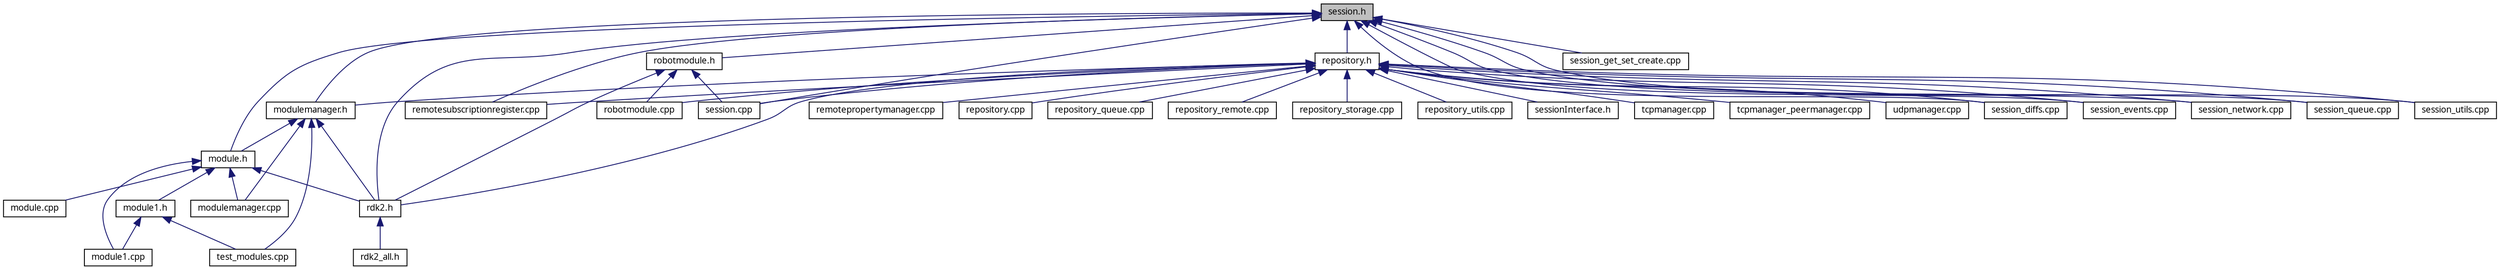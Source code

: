 digraph G
{
  edge [fontname="FreeSans.ttf",fontsize=10,labelfontname="FreeSans.ttf",labelfontsize=10];
  node [fontname="FreeSans.ttf",fontsize=10,shape=record];
  Node1 [label="session.h",height=0.2,width=0.4,color="black", fillcolor="grey75", style="filled" fontcolor="black"];
  Node1 -> Node2 [dir=back,color="midnightblue",fontsize=10,style="solid",fontname="FreeSans.ttf"];
  Node2 [label="module.h",height=0.2,width=0.4,color="black", fillcolor="white", style="filled",URL="$module_8h.html"];
  Node2 -> Node3 [dir=back,color="midnightblue",fontsize=10,style="solid",fontname="FreeSans.ttf"];
  Node3 [label="module.cpp",height=0.2,width=0.4,color="black", fillcolor="white", style="filled",URL="$module_8cpp-source.html"];
  Node2 -> Node4 [dir=back,color="midnightblue",fontsize=10,style="solid",fontname="FreeSans.ttf"];
  Node4 [label="modulemanager.cpp",height=0.2,width=0.4,color="black", fillcolor="white", style="filled",URL="$modulemanager_8cpp-source.html"];
  Node2 -> Node5 [dir=back,color="midnightblue",fontsize=10,style="solid",fontname="FreeSans.ttf"];
  Node5 [label="rdk2.h",height=0.2,width=0.4,color="black", fillcolor="white", style="filled",URL="$rdk2_8h-source.html"];
  Node5 -> Node6 [dir=back,color="midnightblue",fontsize=10,style="solid",fontname="FreeSans.ttf"];
  Node6 [label="rdk2_all.h",height=0.2,width=0.4,color="black", fillcolor="white", style="filled",URL="$rdk2__all_8h-source.html"];
  Node2 -> Node7 [dir=back,color="midnightblue",fontsize=10,style="solid",fontname="FreeSans.ttf"];
  Node7 [label="module1.cpp",height=0.2,width=0.4,color="black", fillcolor="white", style="filled",URL="$module1_8cpp-source.html"];
  Node2 -> Node8 [dir=back,color="midnightblue",fontsize=10,style="solid",fontname="FreeSans.ttf"];
  Node8 [label="module1.h",height=0.2,width=0.4,color="black", fillcolor="white", style="filled",URL="$module1_8h-source.html"];
  Node8 -> Node7 [dir=back,color="midnightblue",fontsize=10,style="solid",fontname="FreeSans.ttf"];
  Node8 -> Node9 [dir=back,color="midnightblue",fontsize=10,style="solid",fontname="FreeSans.ttf"];
  Node9 [label="test_modules.cpp",height=0.2,width=0.4,color="black", fillcolor="white", style="filled",URL="$test__modules_8cpp-source.html"];
  Node1 -> Node10 [dir=back,color="midnightblue",fontsize=10,style="solid",fontname="FreeSans.ttf"];
  Node10 [label="modulemanager.h",height=0.2,width=0.4,color="black", fillcolor="white", style="filled",URL="$modulemanager_8h-source.html"];
  Node10 -> Node2 [dir=back,color="midnightblue",fontsize=10,style="solid",fontname="FreeSans.ttf"];
  Node10 -> Node4 [dir=back,color="midnightblue",fontsize=10,style="solid",fontname="FreeSans.ttf"];
  Node10 -> Node5 [dir=back,color="midnightblue",fontsize=10,style="solid",fontname="FreeSans.ttf"];
  Node10 -> Node9 [dir=back,color="midnightblue",fontsize=10,style="solid",fontname="FreeSans.ttf"];
  Node1 -> Node5 [dir=back,color="midnightblue",fontsize=10,style="solid",fontname="FreeSans.ttf"];
  Node1 -> Node11 [dir=back,color="midnightblue",fontsize=10,style="solid",fontname="FreeSans.ttf"];
  Node11 [label="repository.h",height=0.2,width=0.4,color="black", fillcolor="white", style="filled",URL="$repository_8h-source.html"];
  Node11 -> Node10 [dir=back,color="midnightblue",fontsize=10,style="solid",fontname="FreeSans.ttf"];
  Node11 -> Node5 [dir=back,color="midnightblue",fontsize=10,style="solid",fontname="FreeSans.ttf"];
  Node11 -> Node12 [dir=back,color="midnightblue",fontsize=10,style="solid",fontname="FreeSans.ttf"];
  Node12 [label="remotepropertymanager.cpp",height=0.2,width=0.4,color="black", fillcolor="white", style="filled",URL="$remotepropertymanager_8cpp-source.html"];
  Node11 -> Node13 [dir=back,color="midnightblue",fontsize=10,style="solid",fontname="FreeSans.ttf"];
  Node13 [label="remotesubscriptionregister.cpp",height=0.2,width=0.4,color="black", fillcolor="white", style="filled",URL="$remotesubscriptionregister_8cpp-source.html"];
  Node11 -> Node14 [dir=back,color="midnightblue",fontsize=10,style="solid",fontname="FreeSans.ttf"];
  Node14 [label="repository.cpp",height=0.2,width=0.4,color="black", fillcolor="white", style="filled",URL="$repository_8cpp-source.html"];
  Node11 -> Node15 [dir=back,color="midnightblue",fontsize=10,style="solid",fontname="FreeSans.ttf"];
  Node15 [label="repository_queue.cpp",height=0.2,width=0.4,color="black", fillcolor="white", style="filled",URL="$repository__queue_8cpp-source.html"];
  Node11 -> Node16 [dir=back,color="midnightblue",fontsize=10,style="solid",fontname="FreeSans.ttf"];
  Node16 [label="repository_remote.cpp",height=0.2,width=0.4,color="black", fillcolor="white", style="filled",URL="$repository__remote_8cpp-source.html"];
  Node11 -> Node17 [dir=back,color="midnightblue",fontsize=10,style="solid",fontname="FreeSans.ttf"];
  Node17 [label="repository_storage.cpp",height=0.2,width=0.4,color="black", fillcolor="white", style="filled",URL="$repository__storage_8cpp-source.html"];
  Node11 -> Node18 [dir=back,color="midnightblue",fontsize=10,style="solid",fontname="FreeSans.ttf"];
  Node18 [label="repository_utils.cpp",height=0.2,width=0.4,color="black", fillcolor="white", style="filled",URL="$repository__utils_8cpp-source.html"];
  Node11 -> Node19 [dir=back,color="midnightblue",fontsize=10,style="solid",fontname="FreeSans.ttf"];
  Node19 [label="session.cpp",height=0.2,width=0.4,color="black", fillcolor="white", style="filled",URL="$session_8cpp-source.html"];
  Node11 -> Node20 [dir=back,color="midnightblue",fontsize=10,style="solid",fontname="FreeSans.ttf"];
  Node20 [label="session_diffs.cpp",height=0.2,width=0.4,color="black", fillcolor="white", style="filled",URL="$session__diffs_8cpp-source.html"];
  Node11 -> Node21 [dir=back,color="midnightblue",fontsize=10,style="solid",fontname="FreeSans.ttf"];
  Node21 [label="session_events.cpp",height=0.2,width=0.4,color="black", fillcolor="white", style="filled",URL="$session__events_8cpp-source.html"];
  Node11 -> Node22 [dir=back,color="midnightblue",fontsize=10,style="solid",fontname="FreeSans.ttf"];
  Node22 [label="session_network.cpp",height=0.2,width=0.4,color="black", fillcolor="white", style="filled",URL="$session__network_8cpp-source.html"];
  Node11 -> Node23 [dir=back,color="midnightblue",fontsize=10,style="solid",fontname="FreeSans.ttf"];
  Node23 [label="session_queue.cpp",height=0.2,width=0.4,color="black", fillcolor="white", style="filled",URL="$session__queue_8cpp-source.html"];
  Node11 -> Node24 [dir=back,color="midnightblue",fontsize=10,style="solid",fontname="FreeSans.ttf"];
  Node24 [label="session_utils.cpp",height=0.2,width=0.4,color="black", fillcolor="white", style="filled",URL="$session__utils_8cpp-source.html"];
  Node11 -> Node25 [dir=back,color="midnightblue",fontsize=10,style="solid",fontname="FreeSans.ttf"];
  Node25 [label="sessionInterface.h",height=0.2,width=0.4,color="black", fillcolor="white", style="filled",URL="$session_interface_8h-source.html"];
  Node11 -> Node26 [dir=back,color="midnightblue",fontsize=10,style="solid",fontname="FreeSans.ttf"];
  Node26 [label="tcpmanager.cpp",height=0.2,width=0.4,color="black", fillcolor="white", style="filled",URL="$tcpmanager_8cpp-source.html"];
  Node11 -> Node27 [dir=back,color="midnightblue",fontsize=10,style="solid",fontname="FreeSans.ttf"];
  Node27 [label="tcpmanager_peermanager.cpp",height=0.2,width=0.4,color="black", fillcolor="white", style="filled",URL="$tcpmanager__peermanager_8cpp-source.html"];
  Node11 -> Node28 [dir=back,color="midnightblue",fontsize=10,style="solid",fontname="FreeSans.ttf"];
  Node28 [label="udpmanager.cpp",height=0.2,width=0.4,color="black", fillcolor="white", style="filled",URL="$udpmanager_8cpp-source.html"];
  Node11 -> Node29 [dir=back,color="midnightblue",fontsize=10,style="solid",fontname="FreeSans.ttf"];
  Node29 [label="robotmodule.cpp",height=0.2,width=0.4,color="black", fillcolor="white", style="filled",URL="$robotmodule_8cpp-source.html"];
  Node1 -> Node13 [dir=back,color="midnightblue",fontsize=10,style="solid",fontname="FreeSans.ttf"];
  Node1 -> Node19 [dir=back,color="midnightblue",fontsize=10,style="solid",fontname="FreeSans.ttf"];
  Node1 -> Node20 [dir=back,color="midnightblue",fontsize=10,style="solid",fontname="FreeSans.ttf"];
  Node1 -> Node21 [dir=back,color="midnightblue",fontsize=10,style="solid",fontname="FreeSans.ttf"];
  Node1 -> Node30 [dir=back,color="midnightblue",fontsize=10,style="solid",fontname="FreeSans.ttf"];
  Node30 [label="session_get_set_create.cpp",height=0.2,width=0.4,color="black", fillcolor="white", style="filled",URL="$session__get__set__create_8cpp-source.html"];
  Node1 -> Node22 [dir=back,color="midnightblue",fontsize=10,style="solid",fontname="FreeSans.ttf"];
  Node1 -> Node23 [dir=back,color="midnightblue",fontsize=10,style="solid",fontname="FreeSans.ttf"];
  Node1 -> Node24 [dir=back,color="midnightblue",fontsize=10,style="solid",fontname="FreeSans.ttf"];
  Node1 -> Node31 [dir=back,color="midnightblue",fontsize=10,style="solid",fontname="FreeSans.ttf"];
  Node31 [label="robotmodule.h",height=0.2,width=0.4,color="black", fillcolor="white", style="filled",URL="$robotmodule_8h-source.html"];
  Node31 -> Node5 [dir=back,color="midnightblue",fontsize=10,style="solid",fontname="FreeSans.ttf"];
  Node31 -> Node19 [dir=back,color="midnightblue",fontsize=10,style="solid",fontname="FreeSans.ttf"];
  Node31 -> Node29 [dir=back,color="midnightblue",fontsize=10,style="solid",fontname="FreeSans.ttf"];
}
